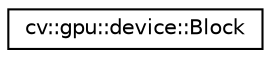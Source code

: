 digraph "Graphical Class Hierarchy"
{
 // LATEX_PDF_SIZE
  edge [fontname="Helvetica",fontsize="10",labelfontname="Helvetica",labelfontsize="10"];
  node [fontname="Helvetica",fontsize="10",shape=record];
  rankdir="LR";
  Node0 [label="cv::gpu::device::Block",height=0.2,width=0.4,color="black", fillcolor="white", style="filled",URL="$structcv_1_1gpu_1_1device_1_1_block.html",tooltip=" "];
}

